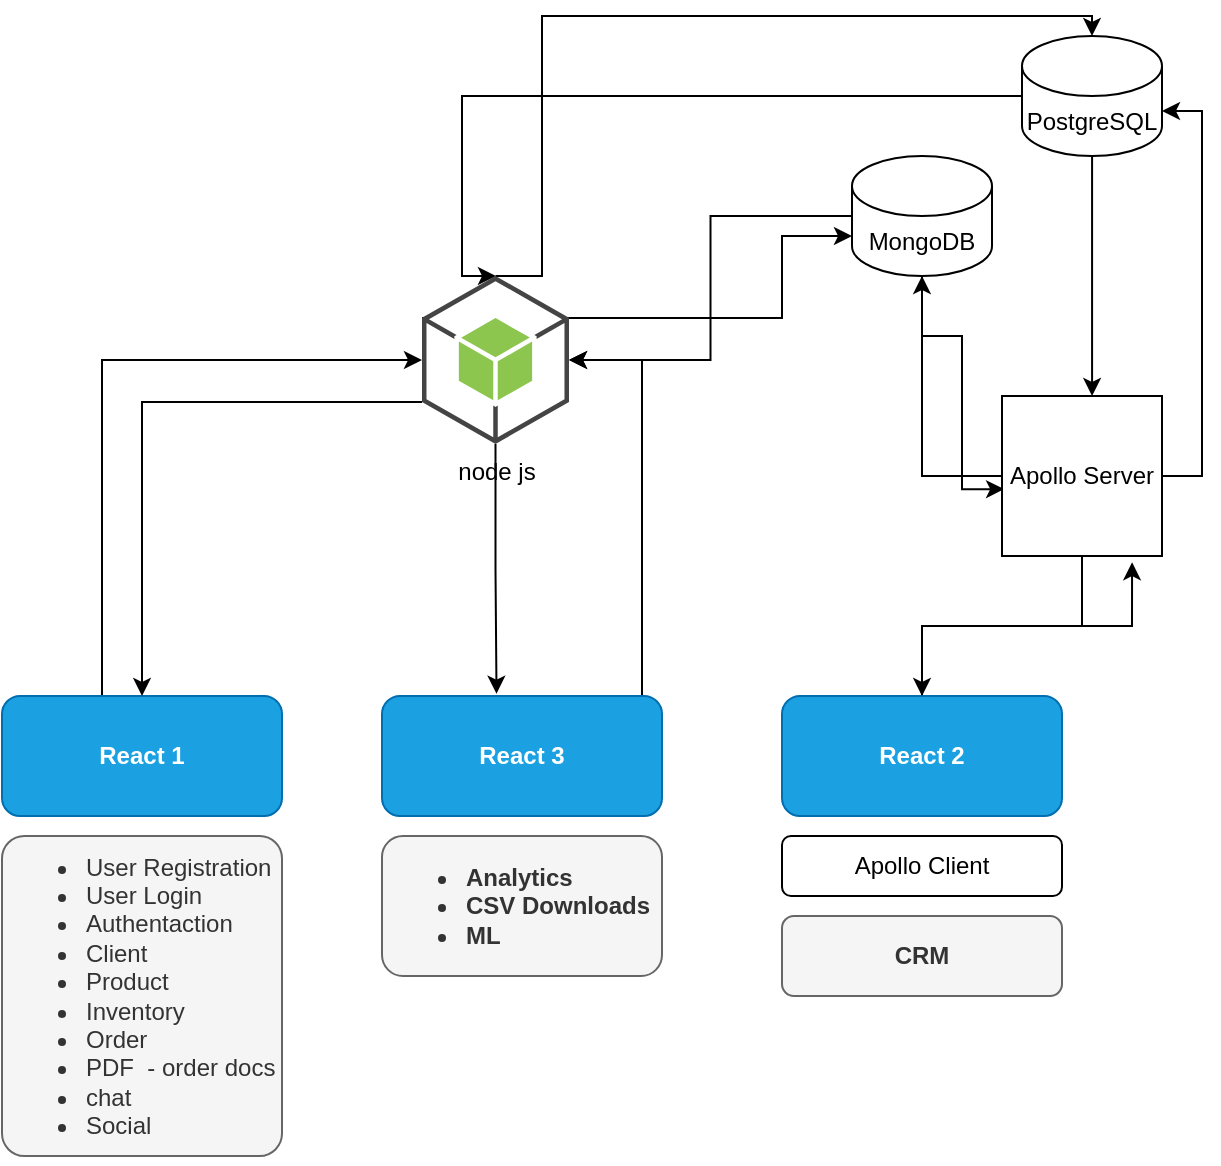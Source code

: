 <mxfile version="16.1.2" type="device"><diagram id="cQ0CLtOl0ykaS2c-gLHs" name="webAppStructure"><mxGraphModel dx="1350" dy="878" grid="1" gridSize="10" guides="1" tooltips="1" connect="1" arrows="1" fold="1" page="1" pageScale="1" pageWidth="827" pageHeight="1169" math="0" shadow="0"><root><mxCell id="0"/><mxCell id="1" parent="0"/><mxCell id="VQ-D-GdnwpdkEZ2jWmw0-13" style="edgeStyle=orthogonalEdgeStyle;rounded=0;orthogonalLoop=1;jettySize=auto;html=1;" edge="1" parent="1" source="VQ-D-GdnwpdkEZ2jWmw0-1" target="VQ-D-GdnwpdkEZ2jWmw0-12"><mxGeometry relative="1" as="geometry"><Array as="points"><mxPoint x="190" y="202"/></Array></mxGeometry></mxCell><mxCell id="VQ-D-GdnwpdkEZ2jWmw0-1" value="&lt;b&gt;React 1&lt;/b&gt;" style="rounded=1;whiteSpace=wrap;html=1;fillColor=#1ba1e2;fontColor=#ffffff;strokeColor=#006EAF;" vertex="1" parent="1"><mxGeometry x="140" y="370" width="140" height="60" as="geometry"/></mxCell><mxCell id="VQ-D-GdnwpdkEZ2jWmw0-2" value="&lt;ul&gt;&lt;li&gt;&lt;span&gt;User Registration&lt;/span&gt;&lt;/li&gt;&lt;li&gt;&lt;span&gt;User Login&lt;/span&gt;&lt;/li&gt;&lt;li&gt;&lt;span&gt;Authentaction&lt;/span&gt;&lt;/li&gt;&lt;li&gt;&lt;span&gt;Client&lt;/span&gt;&lt;/li&gt;&lt;li&gt;&lt;span&gt;Product&lt;/span&gt;&lt;/li&gt;&lt;li&gt;&lt;span&gt;Inventory&lt;/span&gt;&lt;/li&gt;&lt;li&gt;&lt;span&gt;Order&amp;nbsp;&lt;/span&gt;&lt;/li&gt;&lt;li&gt;&lt;span&gt;PDF&amp;nbsp; - order docs&lt;/span&gt;&lt;/li&gt;&lt;li&gt;&lt;span&gt;chat&amp;nbsp;&lt;/span&gt;&lt;/li&gt;&lt;li&gt;&lt;span&gt;Social&lt;/span&gt;&lt;/li&gt;&lt;/ul&gt;" style="rounded=1;whiteSpace=wrap;html=1;fillColor=#f5f5f5;strokeColor=#666666;fontColor=#333333;align=left;arcSize=8;" vertex="1" parent="1"><mxGeometry x="140" y="440" width="140" height="160" as="geometry"/></mxCell><mxCell id="VQ-D-GdnwpdkEZ2jWmw0-32" style="edgeStyle=orthogonalEdgeStyle;rounded=0;orthogonalLoop=1;jettySize=auto;html=1;entryX=0.813;entryY=1.039;entryDx=0;entryDy=0;entryPerimeter=0;" edge="1" parent="1" source="VQ-D-GdnwpdkEZ2jWmw0-3" target="VQ-D-GdnwpdkEZ2jWmw0-20"><mxGeometry relative="1" as="geometry"/></mxCell><mxCell id="VQ-D-GdnwpdkEZ2jWmw0-3" value="&lt;b&gt;React 2&lt;/b&gt;" style="rounded=1;whiteSpace=wrap;html=1;fillColor=#1ba1e2;fontColor=#ffffff;strokeColor=#006EAF;" vertex="1" parent="1"><mxGeometry x="530" y="370" width="140" height="60" as="geometry"/></mxCell><mxCell id="VQ-D-GdnwpdkEZ2jWmw0-5" value="&lt;b&gt;CRM&lt;/b&gt;" style="rounded=1;whiteSpace=wrap;html=1;fillColor=#f5f5f5;fontColor=#333333;strokeColor=#666666;" vertex="1" parent="1"><mxGeometry x="530" y="480" width="140" height="40" as="geometry"/></mxCell><mxCell id="VQ-D-GdnwpdkEZ2jWmw0-14" style="edgeStyle=orthogonalEdgeStyle;rounded=0;orthogonalLoop=1;jettySize=auto;html=1;entryX=1;entryY=0.5;entryDx=0;entryDy=0;entryPerimeter=0;" edge="1" parent="1" source="VQ-D-GdnwpdkEZ2jWmw0-6" target="VQ-D-GdnwpdkEZ2jWmw0-12"><mxGeometry relative="1" as="geometry"><Array as="points"><mxPoint x="460" y="202"/></Array></mxGeometry></mxCell><mxCell id="VQ-D-GdnwpdkEZ2jWmw0-6" value="&lt;b&gt;React 3&lt;/b&gt;" style="rounded=1;whiteSpace=wrap;html=1;fillColor=#1ba1e2;fontColor=#ffffff;strokeColor=#006EAF;" vertex="1" parent="1"><mxGeometry x="330" y="370" width="140" height="60" as="geometry"/></mxCell><mxCell id="VQ-D-GdnwpdkEZ2jWmw0-7" value="&lt;ul&gt;&lt;li&gt;&lt;b&gt;Analytics&lt;/b&gt;&lt;/li&gt;&lt;li&gt;&lt;b&gt;CSV Downloads&lt;/b&gt;&lt;/li&gt;&lt;li&gt;&lt;b&gt;ML&lt;/b&gt;&lt;/li&gt;&lt;/ul&gt;" style="rounded=1;whiteSpace=wrap;html=1;fillColor=#f5f5f5;fontColor=#333333;strokeColor=#666666;align=left;" vertex="1" parent="1"><mxGeometry x="330" y="440" width="140" height="70" as="geometry"/></mxCell><mxCell id="VQ-D-GdnwpdkEZ2jWmw0-15" style="edgeStyle=orthogonalEdgeStyle;rounded=0;orthogonalLoop=1;jettySize=auto;html=1;" edge="1" parent="1" source="VQ-D-GdnwpdkEZ2jWmw0-8" target="VQ-D-GdnwpdkEZ2jWmw0-12"><mxGeometry relative="1" as="geometry"/></mxCell><mxCell id="VQ-D-GdnwpdkEZ2jWmw0-25" style="edgeStyle=orthogonalEdgeStyle;rounded=0;orthogonalLoop=1;jettySize=auto;html=1;entryX=0.013;entryY=0.582;entryDx=0;entryDy=0;entryPerimeter=0;" edge="1" parent="1" source="VQ-D-GdnwpdkEZ2jWmw0-8" target="VQ-D-GdnwpdkEZ2jWmw0-20"><mxGeometry relative="1" as="geometry"><Array as="points"><mxPoint x="600" y="190"/><mxPoint x="620" y="190"/><mxPoint x="620" y="267"/></Array></mxGeometry></mxCell><mxCell id="VQ-D-GdnwpdkEZ2jWmw0-8" value="MongoDB" style="shape=cylinder3;whiteSpace=wrap;html=1;boundedLbl=1;backgroundOutline=1;size=15;" vertex="1" parent="1"><mxGeometry x="565" y="100" width="70" height="60" as="geometry"/></mxCell><mxCell id="VQ-D-GdnwpdkEZ2jWmw0-22" style="edgeStyle=orthogonalEdgeStyle;rounded=0;orthogonalLoop=1;jettySize=auto;html=1;" edge="1" parent="1" source="VQ-D-GdnwpdkEZ2jWmw0-9"><mxGeometry relative="1" as="geometry"><mxPoint x="387" y="160" as="targetPoint"/><Array as="points"><mxPoint x="370" y="70"/></Array></mxGeometry></mxCell><mxCell id="VQ-D-GdnwpdkEZ2jWmw0-27" style="edgeStyle=orthogonalEdgeStyle;rounded=0;orthogonalLoop=1;jettySize=auto;html=1;entryX=0.563;entryY=0;entryDx=0;entryDy=0;entryPerimeter=0;" edge="1" parent="1" source="VQ-D-GdnwpdkEZ2jWmw0-9" target="VQ-D-GdnwpdkEZ2jWmw0-20"><mxGeometry relative="1" as="geometry"/></mxCell><mxCell id="VQ-D-GdnwpdkEZ2jWmw0-9" value="PostgreSQL" style="shape=cylinder3;whiteSpace=wrap;html=1;boundedLbl=1;backgroundOutline=1;size=15;" vertex="1" parent="1"><mxGeometry x="650" y="40" width="70" height="60" as="geometry"/></mxCell><mxCell id="VQ-D-GdnwpdkEZ2jWmw0-17" style="edgeStyle=orthogonalEdgeStyle;rounded=0;orthogonalLoop=1;jettySize=auto;html=1;exitX=0;exitY=0.25;exitDx=0;exitDy=0;exitPerimeter=0;" edge="1" parent="1" source="VQ-D-GdnwpdkEZ2jWmw0-12" target="VQ-D-GdnwpdkEZ2jWmw0-8"><mxGeometry relative="1" as="geometry"><Array as="points"><mxPoint x="530" y="181"/><mxPoint x="530" y="140"/><mxPoint x="615" y="140"/></Array></mxGeometry></mxCell><mxCell id="VQ-D-GdnwpdkEZ2jWmw0-21" style="edgeStyle=orthogonalEdgeStyle;rounded=0;orthogonalLoop=1;jettySize=auto;html=1;exitX=0.5;exitY=0;exitDx=0;exitDy=0;exitPerimeter=0;entryX=0.5;entryY=0;entryDx=0;entryDy=0;entryPerimeter=0;" edge="1" parent="1" source="VQ-D-GdnwpdkEZ2jWmw0-12" target="VQ-D-GdnwpdkEZ2jWmw0-9"><mxGeometry relative="1" as="geometry"><Array as="points"><mxPoint x="410" y="160"/><mxPoint x="410" y="30"/><mxPoint x="685" y="30"/></Array></mxGeometry></mxCell><mxCell id="VQ-D-GdnwpdkEZ2jWmw0-29" style="edgeStyle=orthogonalEdgeStyle;rounded=0;orthogonalLoop=1;jettySize=auto;html=1;entryX=0.409;entryY=-0.019;entryDx=0;entryDy=0;entryPerimeter=0;" edge="1" parent="1" source="VQ-D-GdnwpdkEZ2jWmw0-12" target="VQ-D-GdnwpdkEZ2jWmw0-6"><mxGeometry relative="1" as="geometry"/></mxCell><mxCell id="VQ-D-GdnwpdkEZ2jWmw0-30" style="edgeStyle=orthogonalEdgeStyle;rounded=0;orthogonalLoop=1;jettySize=auto;html=1;exitX=0;exitY=0.75;exitDx=0;exitDy=0;exitPerimeter=0;" edge="1" parent="1" source="VQ-D-GdnwpdkEZ2jWmw0-12" target="VQ-D-GdnwpdkEZ2jWmw0-1"><mxGeometry relative="1" as="geometry"/></mxCell><mxCell id="VQ-D-GdnwpdkEZ2jWmw0-12" value="node js" style="outlineConnect=0;dashed=0;verticalLabelPosition=bottom;verticalAlign=top;align=center;html=1;shape=mxgraph.aws3.android;fillColor=#8CC64F;gradientColor=none;" vertex="1" parent="1"><mxGeometry x="350" y="160" width="73.5" height="84" as="geometry"/></mxCell><mxCell id="VQ-D-GdnwpdkEZ2jWmw0-26" style="edgeStyle=orthogonalEdgeStyle;rounded=0;orthogonalLoop=1;jettySize=auto;html=1;" edge="1" parent="1" source="VQ-D-GdnwpdkEZ2jWmw0-20" target="VQ-D-GdnwpdkEZ2jWmw0-8"><mxGeometry relative="1" as="geometry"/></mxCell><mxCell id="VQ-D-GdnwpdkEZ2jWmw0-28" style="edgeStyle=orthogonalEdgeStyle;rounded=0;orthogonalLoop=1;jettySize=auto;html=1;entryX=1;entryY=0;entryDx=0;entryDy=37.5;entryPerimeter=0;" edge="1" parent="1" source="VQ-D-GdnwpdkEZ2jWmw0-20" target="VQ-D-GdnwpdkEZ2jWmw0-9"><mxGeometry relative="1" as="geometry"><Array as="points"><mxPoint x="740" y="260"/><mxPoint x="740" y="77"/></Array></mxGeometry></mxCell><mxCell id="VQ-D-GdnwpdkEZ2jWmw0-31" style="edgeStyle=orthogonalEdgeStyle;rounded=0;orthogonalLoop=1;jettySize=auto;html=1;" edge="1" parent="1" source="VQ-D-GdnwpdkEZ2jWmw0-20" target="VQ-D-GdnwpdkEZ2jWmw0-3"><mxGeometry relative="1" as="geometry"/></mxCell><mxCell id="VQ-D-GdnwpdkEZ2jWmw0-20" value="Apollo Server" style="whiteSpace=wrap;html=1;aspect=fixed;" vertex="1" parent="1"><mxGeometry x="640" y="220" width="80" height="80" as="geometry"/></mxCell><mxCell id="VQ-D-GdnwpdkEZ2jWmw0-23" value="Apollo Client" style="rounded=1;whiteSpace=wrap;html=1;" vertex="1" parent="1"><mxGeometry x="530" y="440" width="140" height="30" as="geometry"/></mxCell></root></mxGraphModel></diagram></mxfile>